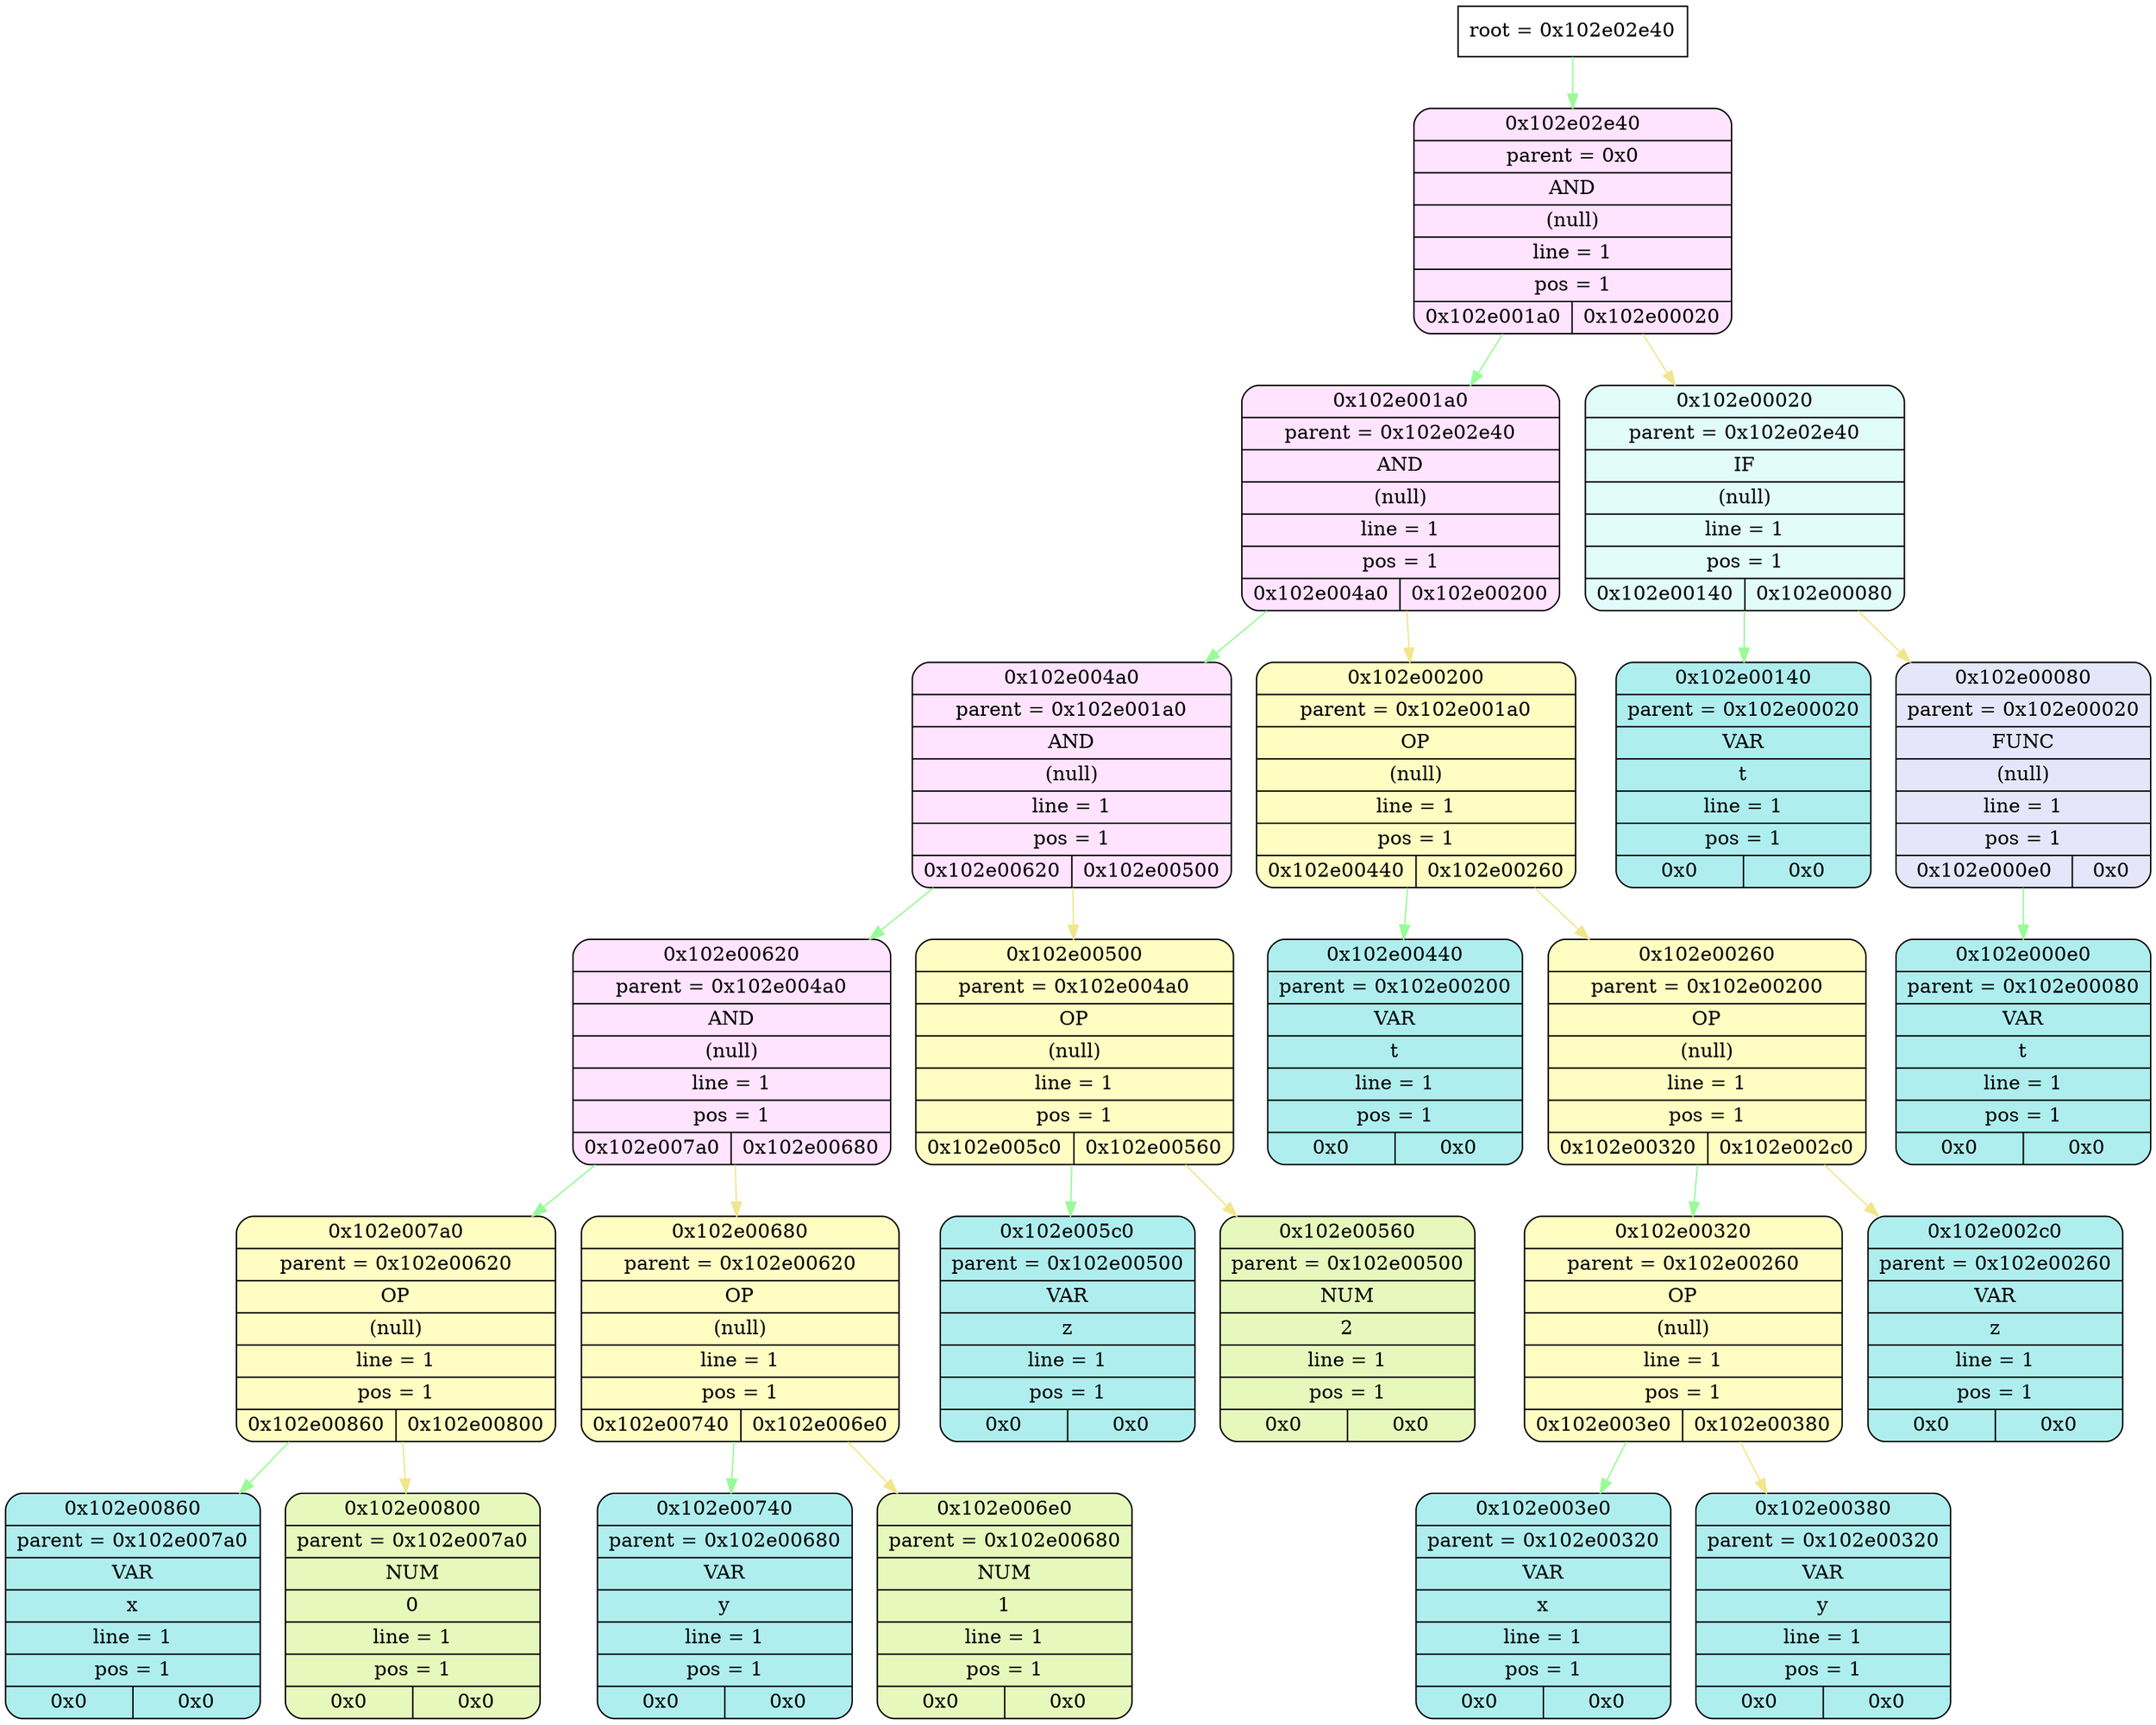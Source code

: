 digraph
{
    node_info[shape = record, label = "{root = 0x102e02e40}"];

    node_info->node_0x102e02e40 [color = "#98FB98"];
    node_0x102e02e40[shape = Mrecord, label = "{{0x102e02e40} | {parent =  0x0} | {AND} | {(null)} | {line = 1} | {pos = 1} | {0x102e001a0 | 0x102e00020}}",
                                        style="filled", fillcolor="#FFE3FF"];
    node_0x102e001a0[shape = Mrecord, label = "{{0x102e001a0} | {parent =  0x102e02e40} | {AND} | {(null)} | {line = 1} | {pos = 1} | {0x102e004a0 | 0x102e00200}}",
                                        style="filled", fillcolor="#FFE3FF"];
    node_0x102e004a0[shape = Mrecord, label = "{{0x102e004a0} | {parent =  0x102e001a0} | {AND} | {(null)} | {line = 1} | {pos = 1} | {0x102e00620 | 0x102e00500}}",
                                        style="filled", fillcolor="#FFE3FF"];
    node_0x102e00620[shape = Mrecord, label = "{{0x102e00620} | {parent =  0x102e004a0} | {AND} | {(null)} | {line = 1} | {pos = 1} | {0x102e007a0 | 0x102e00680}}",
                                        style="filled", fillcolor="#FFE3FF"];
    node_0x102e007a0[shape = Mrecord, label = "{{0x102e007a0} | {parent =  0x102e00620} | {OP} | {(null)} | {line = 1} | {pos = 1} | {0x102e00860 | 0x102e00800}}",
                                        style="filled", fillcolor="#FFFDC2"];
    node_0x102e00860[shape = Mrecord, label = "{{0x102e00860} | {parent =  0x102e007a0} | {VAR} | {x} | {line = 1} | {pos = 1} | {0x0 | 0x0}}",
                                        style="filled", fillcolor="#AFEEEE"];
    node_0x102e00800[shape = Mrecord, label = "{{0x102e00800} | {parent =  0x102e007a0} | {NUM} | {0} | {line = 1} | {pos = 1} | {0x0 | 0x0}}",
                style="filled", fillcolor="#E7F8BC"];
    node_0x102e00680[shape = Mrecord, label = "{{0x102e00680} | {parent =  0x102e00620} | {OP} | {(null)} | {line = 1} | {pos = 1} | {0x102e00740 | 0x102e006e0}}",
                                        style="filled", fillcolor="#FFFDC2"];
    node_0x102e00740[shape = Mrecord, label = "{{0x102e00740} | {parent =  0x102e00680} | {VAR} | {y} | {line = 1} | {pos = 1} | {0x0 | 0x0}}",
                                        style="filled", fillcolor="#AFEEEE"];
    node_0x102e006e0[shape = Mrecord, label = "{{0x102e006e0} | {parent =  0x102e00680} | {NUM} | {1} | {line = 1} | {pos = 1} | {0x0 | 0x0}}",
                style="filled", fillcolor="#E7F8BC"];
    node_0x102e00500[shape = Mrecord, label = "{{0x102e00500} | {parent =  0x102e004a0} | {OP} | {(null)} | {line = 1} | {pos = 1} | {0x102e005c0 | 0x102e00560}}",
                                        style="filled", fillcolor="#FFFDC2"];
    node_0x102e005c0[shape = Mrecord, label = "{{0x102e005c0} | {parent =  0x102e00500} | {VAR} | {z} | {line = 1} | {pos = 1} | {0x0 | 0x0}}",
                                        style="filled", fillcolor="#AFEEEE"];
    node_0x102e00560[shape = Mrecord, label = "{{0x102e00560} | {parent =  0x102e00500} | {NUM} | {2} | {line = 1} | {pos = 1} | {0x0 | 0x0}}",
                style="filled", fillcolor="#E7F8BC"];
    node_0x102e00200[shape = Mrecord, label = "{{0x102e00200} | {parent =  0x102e001a0} | {OP} | {(null)} | {line = 1} | {pos = 1} | {0x102e00440 | 0x102e00260}}",
                                        style="filled", fillcolor="#FFFDC2"];
    node_0x102e00440[shape = Mrecord, label = "{{0x102e00440} | {parent =  0x102e00200} | {VAR} | {t} | {line = 1} | {pos = 1} | {0x0 | 0x0}}",
                                        style="filled", fillcolor="#AFEEEE"];
    node_0x102e00260[shape = Mrecord, label = "{{0x102e00260} | {parent =  0x102e00200} | {OP} | {(null)} | {line = 1} | {pos = 1} | {0x102e00320 | 0x102e002c0}}",
                                        style="filled", fillcolor="#FFFDC2"];
    node_0x102e00320[shape = Mrecord, label = "{{0x102e00320} | {parent =  0x102e00260} | {OP} | {(null)} | {line = 1} | {pos = 1} | {0x102e003e0 | 0x102e00380}}",
                                        style="filled", fillcolor="#FFFDC2"];
    node_0x102e003e0[shape = Mrecord, label = "{{0x102e003e0} | {parent =  0x102e00320} | {VAR} | {x} | {line = 1} | {pos = 1} | {0x0 | 0x0}}",
                                        style="filled", fillcolor="#AFEEEE"];
    node_0x102e00380[shape = Mrecord, label = "{{0x102e00380} | {parent =  0x102e00320} | {VAR} | {y} | {line = 1} | {pos = 1} | {0x0 | 0x0}}",
                                        style="filled", fillcolor="#AFEEEE"];
    node_0x102e002c0[shape = Mrecord, label = "{{0x102e002c0} | {parent =  0x102e00260} | {VAR} | {z} | {line = 1} | {pos = 1} | {0x0 | 0x0}}",
                                        style="filled", fillcolor="#AFEEEE"];
    node_0x102e00020[shape = Mrecord, label = "{{0x102e00020} | {parent =  0x102e02e40} | {IF} | {(null)} | {line = 1} | {pos = 1} | {0x102e00140 | 0x102e00080}}",
                                        style="filled", fillcolor="#E1FCF9"];
    node_0x102e00140[shape = Mrecord, label = "{{0x102e00140} | {parent =  0x102e00020} | {VAR} | {t} | {line = 1} | {pos = 1} | {0x0 | 0x0}}",
                                        style="filled", fillcolor="#AFEEEE"];
    node_0x102e00080[shape = Mrecord, label = "{{0x102e00080} | {parent =  0x102e00020} | {FUNC} | {(null)} | {line = 1} | {pos = 1} | {0x102e000e0 | 0x0}}",
                                        style="filled", fillcolor="#E6E6FA"];
    node_0x102e000e0[shape = Mrecord, label = "{{0x102e000e0} | {parent =  0x102e00080} | {VAR} | {t} | {line = 1} | {pos = 1} | {0x0 | 0x0}}",
                                        style="filled", fillcolor="#AFEEEE"];
    node_0x102e02e40->node_0x102e001a0 [color = "#98FB98"];
    node_0x102e001a0->node_0x102e004a0 [color = "#98FB98"];
    node_0x102e004a0->node_0x102e00620 [color = "#98FB98"];
    node_0x102e00620->node_0x102e007a0 [color = "#98FB98"];
    node_0x102e007a0->node_0x102e00860 [color = "#98FB98"];
    node_0x102e007a0->node_0x102e00800 [color = "#F0E68C"];
    node_0x102e00620->node_0x102e00680 [color = "#F0E68C"];
    node_0x102e00680->node_0x102e00740 [color = "#98FB98"];
    node_0x102e00680->node_0x102e006e0 [color = "#F0E68C"];
    node_0x102e004a0->node_0x102e00500 [color = "#F0E68C"];
    node_0x102e00500->node_0x102e005c0 [color = "#98FB98"];
    node_0x102e00500->node_0x102e00560 [color = "#F0E68C"];
    node_0x102e001a0->node_0x102e00200 [color = "#F0E68C"];
    node_0x102e00200->node_0x102e00440 [color = "#98FB98"];
    node_0x102e00200->node_0x102e00260 [color = "#F0E68C"];
    node_0x102e00260->node_0x102e00320 [color = "#98FB98"];
    node_0x102e00320->node_0x102e003e0 [color = "#98FB98"];
    node_0x102e00320->node_0x102e00380 [color = "#F0E68C"];
    node_0x102e00260->node_0x102e002c0 [color = "#F0E68C"];
    node_0x102e02e40->node_0x102e00020 [color = "#F0E68C"];
    node_0x102e00020->node_0x102e00140 [color = "#98FB98"];
    node_0x102e00020->node_0x102e00080 [color = "#F0E68C"];
    node_0x102e00080->node_0x102e000e0 [color = "#98FB98"];
}